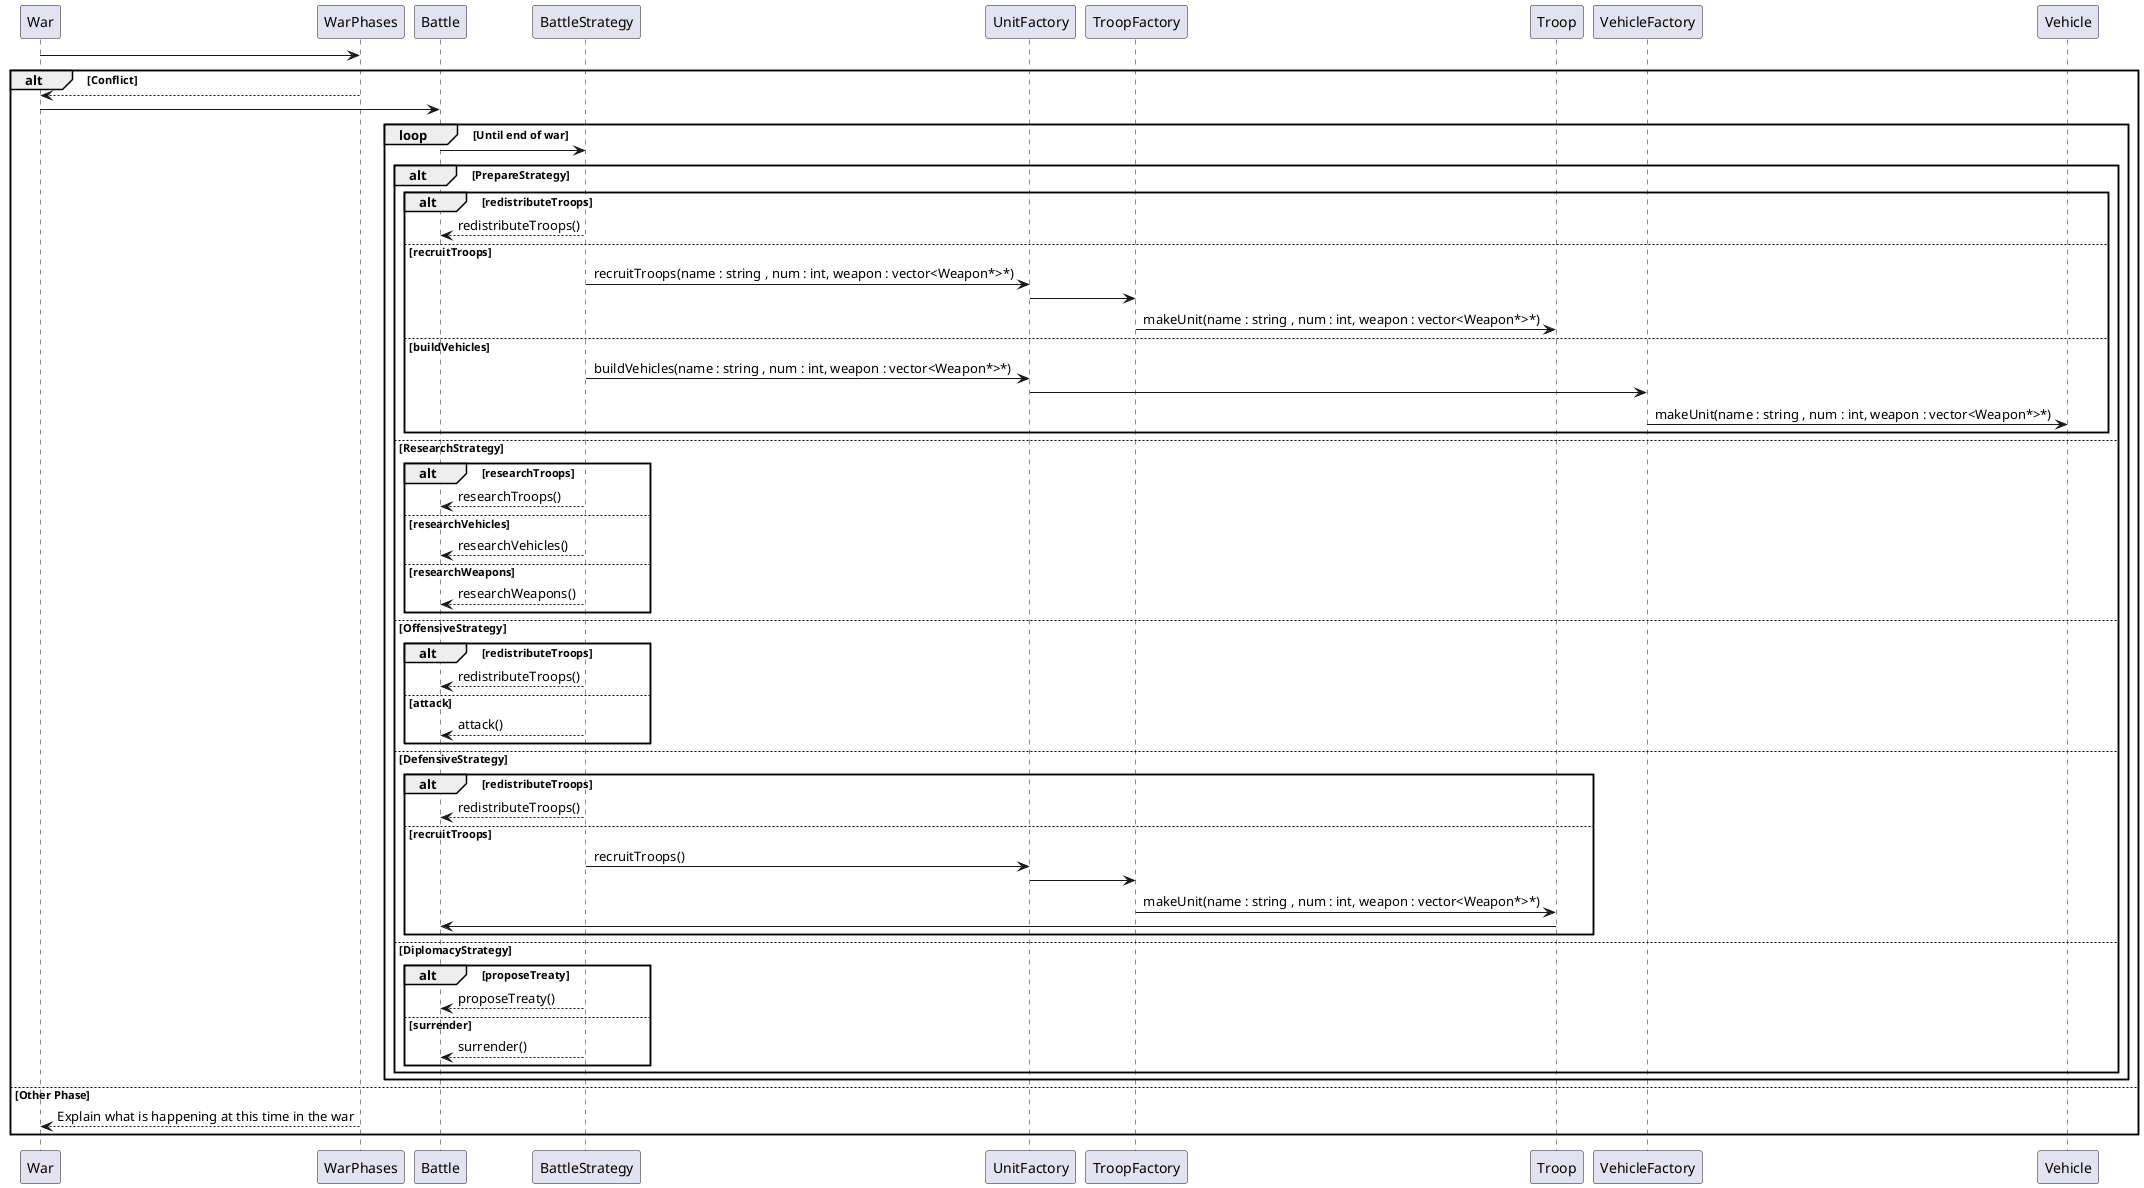@startuml WarSequence
War -> WarPhases
alt Conflict
    WarPhases --> War
    War -> Battle
    loop Until end of war
        Battle -> BattleStrategy
        alt PrepareStrategy
            alt redistributeTroops
                BattleStrategy --> Battle : redistributeTroops()
            else recruitTroops
                BattleStrategy -> UnitFactory : recruitTroops(name : string , num : int, weapon : vector<Weapon*>*)
                UnitFactory -> TroopFactory 
                TroopFactory -> Troop : makeUnit(name : string , num : int, weapon : vector<Weapon*>*)
            else buildVehicles
                BattleStrategy -> UnitFactory : buildVehicles(name : string , num : int, weapon : vector<Weapon*>*)
                UnitFactory -> VehicleFactory
                VehicleFactory -> Vehicle : makeUnit(name : string , num : int, weapon : vector<Weapon*>*)
            end
        else ResearchStrategy
            alt researchTroops
                BattleStrategy --> Battle : researchTroops()
            else researchVehicles
                BattleStrategy --> Battle : researchVehicles()
            else researchWeapons
                BattleStrategy --> Battle : researchWeapons()
            end
        else OffensiveStrategy
            alt redistributeTroops
                BattleStrategy --> Battle : redistributeTroops()
            else attack
                BattleStrategy --> Battle : attack()
            end
        else DefensiveStrategy
            alt redistributeTroops
                BattleStrategy --> Battle : redistributeTroops()
            else recruitTroops
                BattleStrategy -> UnitFactory : recruitTroops()
                UnitFactory -> TroopFactory 
                TroopFactory -> Troop : makeUnit(name : string , num : int, weapon : vector<Weapon*>*)
                Troop -> Battle
            end
        else DiplomacyStrategy
            alt proposeTreaty
                BattleStrategy --> Battle : proposeTreaty()
            else surrender
                BattleStrategy --> Battle : surrender()
            end
        end
    end
else Other Phase
    WarPhases --> War : Explain what is happening at this time in the war
end
@enduml